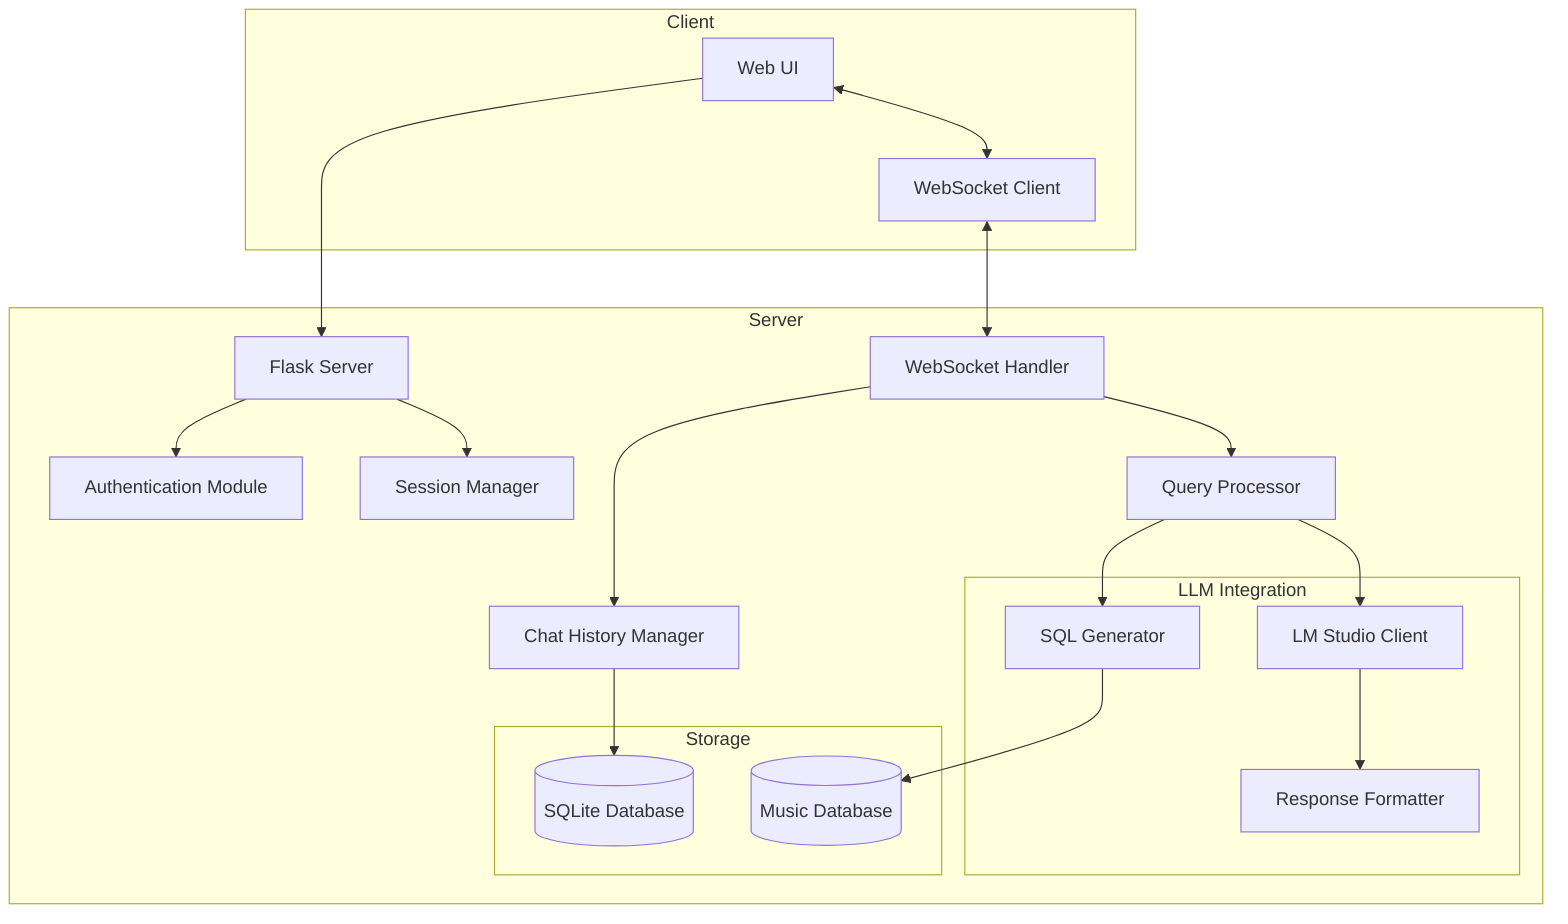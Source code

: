 graph TB
    subgraph Client
        UI[Web UI]
        WS[WebSocket Client]
    end

    subgraph Server
        FE[Flask Server]
        Auth[Authentication Module]
        SM[Session Manager]
        WSH[WebSocket Handler]
        CHM[Chat History Manager]
        QP[Query Processor]
        
        subgraph LLM Integration
            LMS[LM Studio Client]
            SQL[SQL Generator]
            RES[Response Formatter]
        end
        
        subgraph Storage
            DB[(SQLite Database)]
            MDB[(Music Database)]
        end
    end

    UI --> FE
    UI <--> WS
    WS <--> WSH
    FE --> Auth
    FE --> SM
    WSH --> CHM
    WSH --> QP
    QP --> LMS
    QP --> SQL
    SQL --> MDB
    LMS --> RES
    CHM --> DB